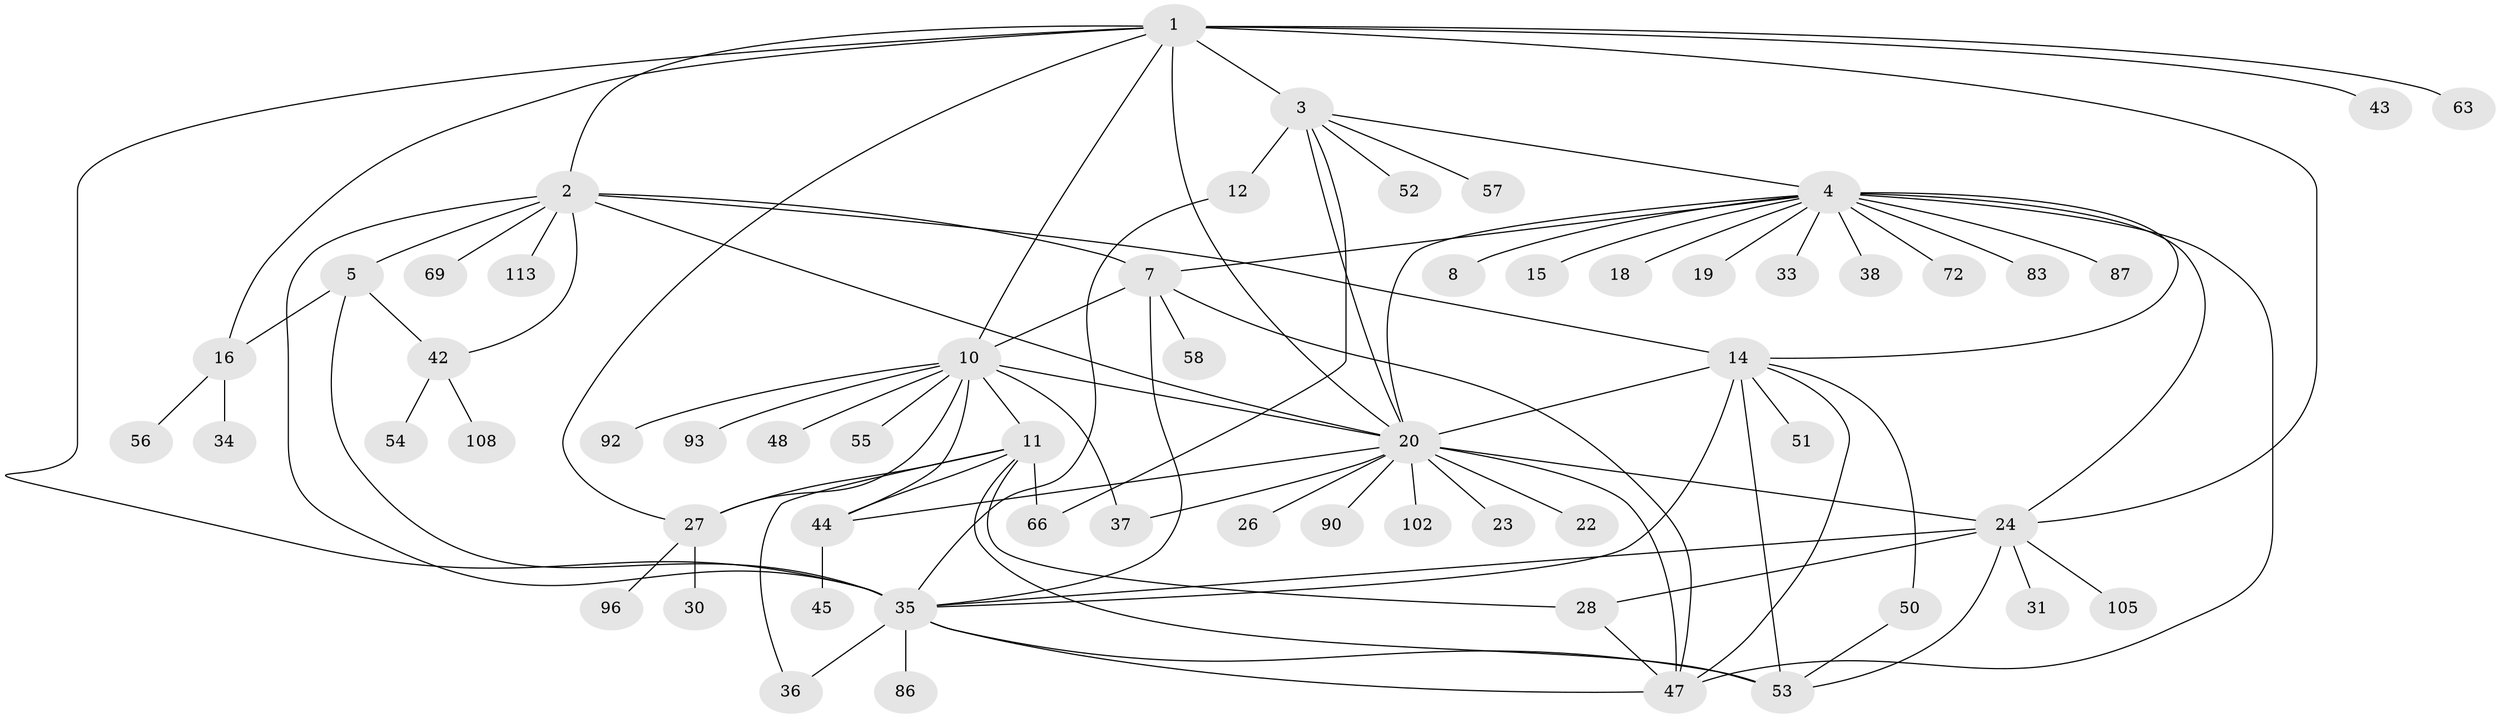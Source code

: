 // original degree distribution, {9: 0.03333333333333333, 14: 0.008333333333333333, 7: 0.025, 12: 0.016666666666666666, 6: 0.008333333333333333, 1: 0.575, 11: 0.016666666666666666, 3: 0.08333333333333333, 2: 0.13333333333333333, 4: 0.05, 10: 0.008333333333333333, 8: 0.025, 5: 0.016666666666666666}
// Generated by graph-tools (version 1.1) at 2025/18/03/04/25 18:18:26]
// undirected, 60 vertices, 94 edges
graph export_dot {
graph [start="1"]
  node [color=gray90,style=filled];
  1 [super="+32"];
  2;
  3 [super="+49+13+9+111+81+103"];
  4 [super="+6+73"];
  5 [super="+97+75+67+99+115"];
  7 [super="+29"];
  8;
  10;
  11 [super="+77+17"];
  12 [super="+89+94"];
  14 [super="+41"];
  15;
  16;
  18;
  19;
  20 [super="+21"];
  22;
  23;
  24 [super="+25"];
  26;
  27;
  28 [super="+39"];
  30;
  31;
  33;
  34;
  35 [super="+80+74+116+117"];
  36 [super="+60"];
  37;
  38 [super="+59+109"];
  42 [super="+88+68"];
  43;
  44;
  45;
  47 [super="+98"];
  48;
  50;
  51;
  52;
  53 [super="+118"];
  54;
  55;
  56 [super="+104"];
  57;
  58;
  63;
  66;
  69;
  72;
  83;
  86;
  87;
  90;
  92;
  93;
  96;
  102;
  105;
  108;
  113;
  1 -- 2;
  1 -- 3 [weight=2];
  1 -- 10;
  1 -- 20;
  1 -- 24;
  1 -- 43;
  1 -- 63;
  1 -- 16;
  1 -- 27;
  1 -- 35;
  2 -- 5;
  2 -- 7;
  2 -- 35;
  2 -- 42;
  2 -- 69;
  2 -- 113;
  2 -- 20;
  2 -- 14;
  3 -- 4;
  3 -- 12;
  3 -- 52;
  3 -- 57;
  3 -- 20 [weight=2];
  3 -- 66;
  4 -- 8;
  4 -- 14 [weight=2];
  4 -- 19;
  4 -- 33;
  4 -- 38;
  4 -- 7;
  4 -- 72;
  4 -- 15;
  4 -- 47;
  4 -- 18;
  4 -- 83;
  4 -- 20;
  4 -- 87;
  4 -- 24;
  5 -- 16;
  5 -- 35;
  5 -- 42;
  7 -- 47;
  7 -- 58;
  7 -- 35;
  7 -- 10;
  10 -- 11;
  10 -- 27;
  10 -- 37;
  10 -- 44;
  10 -- 48;
  10 -- 55;
  10 -- 92;
  10 -- 93;
  10 -- 20;
  11 -- 66;
  11 -- 53;
  11 -- 28;
  11 -- 27;
  11 -- 36;
  11 -- 44;
  12 -- 35;
  14 -- 35 [weight=2];
  14 -- 47;
  14 -- 50;
  14 -- 51;
  14 -- 20 [weight=2];
  14 -- 53;
  16 -- 34;
  16 -- 56;
  20 -- 37;
  20 -- 44;
  20 -- 47;
  20 -- 90;
  20 -- 102;
  20 -- 22;
  20 -- 23;
  20 -- 26;
  20 -- 24;
  24 -- 28;
  24 -- 31;
  24 -- 105;
  24 -- 53;
  24 -- 35;
  27 -- 30;
  27 -- 96;
  28 -- 47;
  35 -- 47;
  35 -- 53;
  35 -- 36;
  35 -- 86;
  42 -- 54;
  42 -- 108;
  44 -- 45;
  50 -- 53;
}
